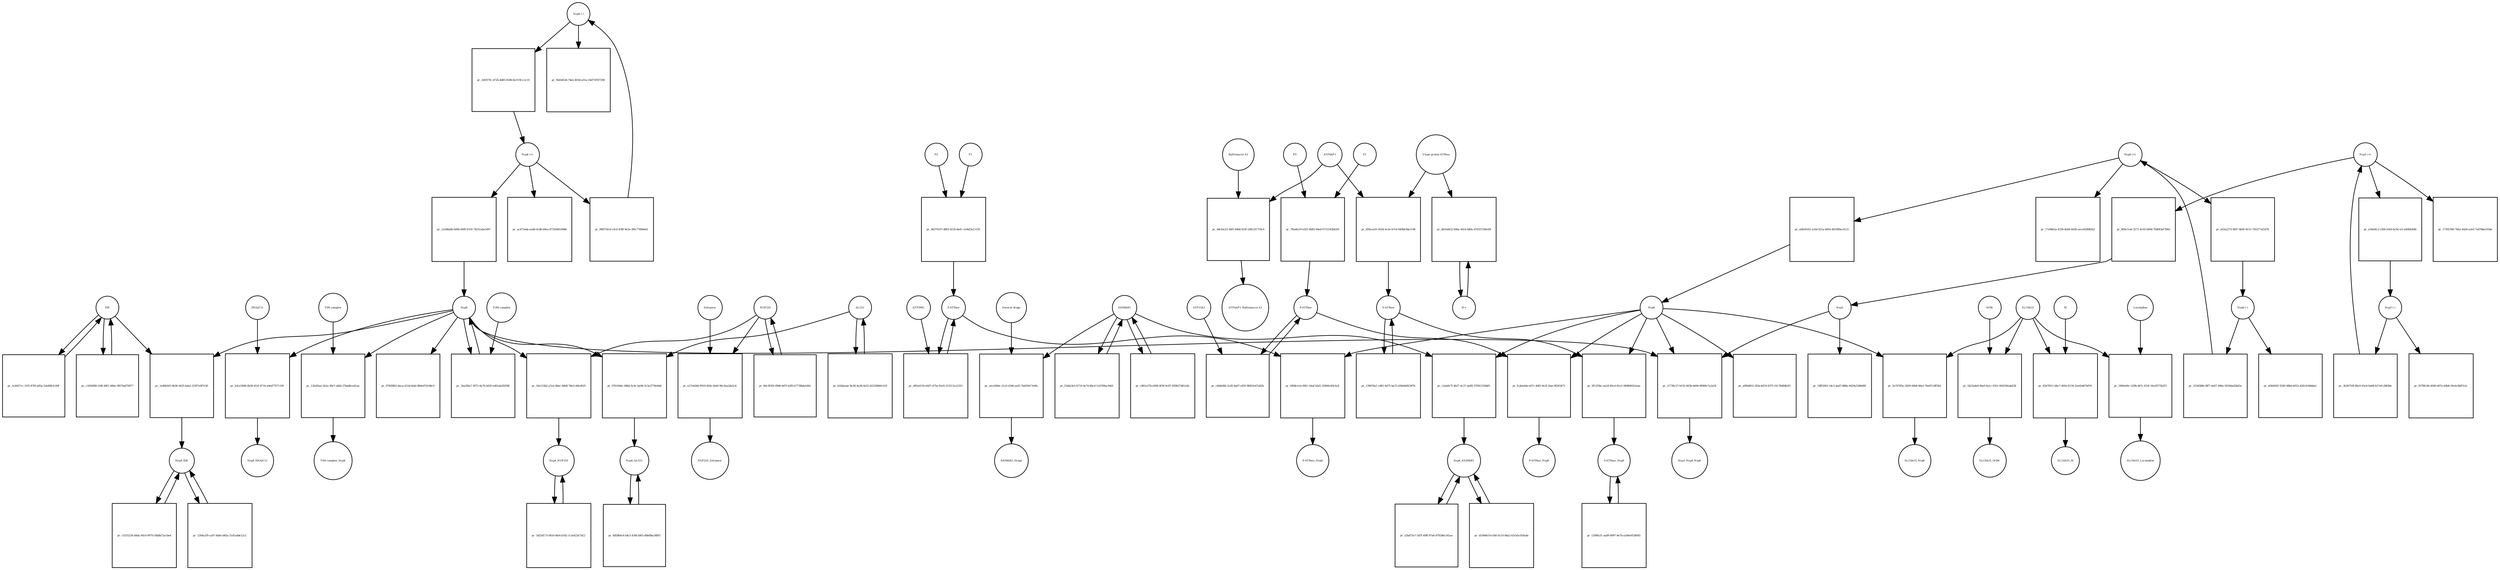 strict digraph  {
"Nsp4 (-)" [annotation=urn_miriam_pubmed_32353859, bipartite=0, cls="nucleic acid feature", fontsize=4, label="Nsp4 (-)", shape=circle];
"pr_3d5f37fc-d72b-4d85-8186-be315fcc2c16" [annotation="", bipartite=1, cls=process, fontsize=4, label="pr_3d5f37fc-d72b-4d85-8186-be315fcc2c16", shape=square];
"Nsp4 (+)" [annotation=urn_miriam_pubmed_32353859, bipartite=0, cls="nucleic acid feature", fontsize=4, label="Nsp4 (+)", shape=circle];
"pr_1e5d8a8b-b09d-440f-b7e0-7453caba1d97" [annotation="", bipartite=1, cls=process, fontsize=4, label="pr_1e5d8a8b-b09d-440f-b7e0-7453caba1d97", shape=square];
Nsp4 [annotation="urn_miriam_ncbiprotein_BCD58761|urn_miriam_taxonomy_2697049", bipartite=0, cls=macromolecule, fontsize=4, label=Nsp4, shape=circle];
"pr_0782f862-daca-412d-bfab-9b0e474198c9" [annotation="", bipartite=1, cls=process, fontsize=4, label="pr_0782f862-daca-412d-bfab-9b0e474198c9", shape=square];
"pr_ac473ada-eed6-4cdb-b9ea-87330461068d" [annotation="", bipartite=1, cls=process, fontsize=4, label="pr_ac473ada-eed6-4cdb-b9ea-87330461068d", shape=square];
"pr_1e46b505-0b36-4435-bda2-333f7e9f7e50" [annotation="", bipartite=1, cls=process, fontsize=4, label="pr_1e46b505-0b36-4435-bda2-333f7e9f7e50", shape=square];
IDE [annotation="urn_miriam_uniprot_P14735|urn_miriam_pubmed_32353859|urn_miriam_doi_10.1210%2Fmend-4-8-1125|urn_miriam_taxonomy_10116", bipartite=0, cls=macromolecule, fontsize=4, label=IDE, shape=circle];
Nsp4_IDE [annotation="", bipartite=0, cls=complex, fontsize=4, label=Nsp4_IDE, shape=circle];
"pr_1264a1f9-ca97-4b0e-b85a-31d1adde12c2" [annotation="", bipartite=1, cls=process, fontsize=4, label="pr_1264a1f9-ca97-4b0e-b85a-31d1adde12c2", shape=square];
"pr_16e133b2-a7ea-48ec-8d08-78e1c48cd625" [annotation="", bipartite=1, cls=process, fontsize=4, label="pr_16e133b2-a7ea-48ec-8d08-78e1c48cd625", shape=square];
NUP210 [annotation="urn_miriam_uniprot_Q8TEM1|urn_miriam_pubmed_14517331", bipartite=0, cls=macromolecule, fontsize=4, label=NUP210, shape=circle];
Nsp4_NUP210 [annotation=urn_miriam_pubmed_14517331, bipartite=0, cls=complex, fontsize=4, label=Nsp4_NUP210, shape=circle];
"pr_c5555234-d4da-4414-9970-56b8b72e1be4" [annotation="", bipartite=1, cls=process, fontsize=4, label="pr_c5555234-d4da-4414-9970-56b8b72e1be4", shape=square];
"pr_b3ce5696-6b38-451f-8716-a9ed77071195" [annotation="", bipartite=1, cls=process, fontsize=4, label="pr_b3ce5696-6b38-451f-8716-a9ed77071195", shape=square];
DNAJC11 [annotation="urn_miriam_uniprot_Q9NVH1|urn_miriam_pubmed_32353859|urn_miriam_pubmed_25997101", bipartite=0, cls=macromolecule, fontsize=4, label=DNAJC11, shape=circle];
Nsp4_DNAJC11 [annotation="urn_miriam_pubmed_25997101|urn_miriam_pubmed_32353859", bipartite=0, cls=complex, fontsize=4, label=Nsp4_DNAJC11, shape=circle];
"pr_3d23d173-0416-4fe4-b542-1c5e423e7d12" [annotation="", bipartite=1, cls=process, fontsize=4, label="pr_3d23d173-0416-4fe4-b542-1c5e423e7d12", shape=square];
"pr_076164dc-088a-4c4c-be06-3c3a3778e9dd" [annotation="", bipartite=1, cls=process, fontsize=4, label="pr_076164dc-088a-4c4c-be06-3c3a3778e9dd", shape=square];
ALG11 [annotation="urn_miriam_uniprot_Q2TAA5|urn_miriam_pubmed_20080937", bipartite=0, cls=macromolecule, fontsize=4, label=ALG11, shape=circle];
Nsp4_ALG11 [annotation=urn_miriam_pubmed_20080937, bipartite=0, cls=complex, fontsize=4, label=Nsp4_ALG11, shape=circle];
"pr_9987341d-c4cd-438f-9a3e-3f6c7789de62" [annotation="", bipartite=1, cls=process, fontsize=4, label="pr_9987341d-c4cd-438f-9a3e-3f6c7789de62", shape=square];
"pr_f6d3d52b-74ee-403d-a51a-1bd71f937206" [annotation="", bipartite=1, cls=process, fontsize=4, label="pr_f6d3d52b-74ee-403d-a51a-1bd71f937206", shape=square];
"Nsp6 (-)" [annotation=urn_miriam_pubmed_32353859, bipartite=0, cls="nucleic acid feature", fontsize=4, label="Nsp6 (-)", shape=circle];
"pr_3234589e-8ff7-4a67-996a-59344ad2845a" [annotation="", bipartite=1, cls=process, fontsize=4, label="pr_3234589e-8ff7-4a67-996a-59344ad2845a", shape=square];
"Nsp6 (+)" [annotation=urn_miriam_pubmed_32353859, bipartite=0, cls="nucleic acid feature", fontsize=4, label="Nsp6 (+)", shape=circle];
"pr_a0b54162-2c6d-421a-b854-483389ac4121" [annotation="", bipartite=1, cls=process, fontsize=4, label="pr_a0b54162-2c6d-421a-b854-483389ac4121", shape=square];
Nsp6 [annotation="urn_miriam_taxonomy_2697049|urn_miriam_pubmed_32353859", bipartite=0, cls=macromolecule, fontsize=4, label=Nsp6, shape=circle];
"pr_af89d055-3f2b-4d7d-9375-10c78d84b2f1" [annotation="", bipartite=1, cls=process, fontsize=4, label="pr_af89d055-3f2b-4d7d-9375-10c78d84b2f1", shape=square];
"pr_17e9b62a-4339-4a84-b028-aece928082b2" [annotation="", bipartite=1, cls=process, fontsize=4, label="pr_17e9b62a-4339-4a84-b028-aece928082b2", shape=square];
"pr_0908ce2e-095c-44af-b5d1-20606c69c4c8" [annotation="", bipartite=1, cls=process, fontsize=4, label="pr_0908ce2e-095c-44af-b5d1-20606c69c4c8", shape=square];
"F-ATPase" [annotation=urn_miriam_uniprot_O75964, bipartite=0, cls=complex, fontsize=4, label="F-ATPase", shape=circle];
"F-ATPase_Nsp6" [annotation="", bipartite=0, cls=complex, fontsize=4, label="F-ATPase_Nsp6", shape=circle];
"pr_fcdee6da-e07c-48f2-9e2f-1bac38303471" [annotation="", bipartite=1, cls=process, fontsize=4, label="pr_fcdee6da-e07c-48f2-9e2f-1bac38303471", shape=square];
"P-ATPase" [annotation="", bipartite=0, cls=complex, fontsize=4, label="P-ATPase", shape=circle];
"P-ATPase_Nsp6" [annotation="", bipartite=0, cls=complex, fontsize=4, label="P-ATPase_Nsp6", shape=circle];
"pr_c5addc7f-4b27-4c37-ab49-370913336df1" [annotation="", bipartite=1, cls=process, fontsize=4, label="pr_c5addc7f-4b27-4c37-ab49-370913336df1", shape=square];
SIGMAR1 [annotation="urn_miriam_uniprot_Q99720|urn_miriam_doi_10.1074%2Fjbc.272.43.27107|urn_miriam_pubmed_32353859|urn_miriam_pubmed_10406945", bipartite=0, cls=macromolecule, fontsize=4, label=SIGMAR1, shape=circle];
Nsp6_SIGMAR1 [annotation=urn_miriam_pubmed_10406945, bipartite=0, cls=complex, fontsize=4, label=Nsp6_SIGMAR1, shape=circle];
"pr_d199d419-e540-4110-b6a2-63cb5c054ade" [annotation="", bipartite=1, cls=process, fontsize=4, label="pr_d199d419-e540-4110-b6a2-63cb5c054ade", shape=square];
"pr_0f11f5bc-aa24-40cd-91e3-3898081b1eae" [annotation="", bipartite=1, cls=process, fontsize=4, label="pr_0f11f5bc-aa24-40cd-91e3-3898081b1eae", shape=square];
"V-ATPase" [annotation=urn_miriam_uniprot_Q15904, bipartite=0, cls=complex, fontsize=4, label="V-ATPase", shape=circle];
"V-ATPase_Nsp6" [annotation=urn_miriam_uniprot_Q15904, bipartite=0, cls=complex, fontsize=4, label="V-ATPase_Nsp6", shape=circle];
"pr_a03a2275-8fd7-4b95-9c51-765277af247b" [annotation="", bipartite=1, cls=process, fontsize=4, label="pr_a03a2275-8fd7-4b95-9c51-765277af247b", shape=square];
"pr_a0bf445f-3240-48bd-b052-420c0c9ddda1" [annotation="", bipartite=1, cls=process, fontsize=4, label="pr_a0bf445f-3240-48bd-b052-420c0c9ddda1", shape=square];
"pr_12fe83aa-561a-49e7-abfd-37badbced1aa" [annotation="", bipartite=1, cls=process, fontsize=4, label="pr_12fe83aa-561a-49e7-abfd-37badbced1aa", shape=square];
"TIM complex" [annotation="", bipartite=0, cls=complex, fontsize=4, label="TIM complex", shape=circle];
"TIM complex_Nsp4" [annotation=urn_miriam_pubmed_32353859, bipartite=0, cls=complex, fontsize=4, label="TIM complex_Nsp4", shape=circle];
"pr_3cb927cc-31f5-47f0-a85a-2ab49fcfc69f" [annotation="", bipartite=1, cls=process, fontsize=4, label="pr_3cb927cc-31f5-47f0-a85a-2ab49fcfc69f", shape=square];
"Nsp3 (-)" [annotation=urn_miriam_pubmed_32353859, bipartite=0, cls="nucleic acid feature", fontsize=4, label="Nsp3 (-)", shape=circle];
"pr_2b38750f-8bc0-45e4-be68-b57efc2983be" [annotation="", bipartite=1, cls=process, fontsize=4, label="pr_2b38750f-8bc0-45e4-be68-b57efc2983be", shape=square];
"Nsp3 (+)" [annotation=urn_miriam_pubmed_32353859, bipartite=0, cls="nucleic acid feature", fontsize=4, label="Nsp3 (+)", shape=circle];
"pr_a54e6fc2-cfd4-43e0-bc9e-a1ce40fde846" [annotation="", bipartite=1, cls=process, fontsize=4, label="pr_a54e6fc2-cfd4-43e0-bc9e-a1ce40fde846", shape=square];
"pr_8f9e11e6-2271-4c03-b09d-7b4683ef766d" [annotation="", bipartite=1, cls=process, fontsize=4, label="pr_8f9e11e6-2271-4c03-b09d-7b4683ef766d", shape=square];
Nsp3 [annotation="urn_miriam_taxonomy_2697049|urn_miriam_pubmed_32353859", bipartite=0, cls=macromolecule, fontsize=4, label=Nsp3, shape=circle];
"pr_9378fc06-4049-407a-b9b8-59c6c6687e2c" [annotation="", bipartite=1, cls=process, fontsize=4, label="pr_9378fc06-4049-407a-b9b8-59c6c6687e2c", shape=square];
"pr_17391566-7bb2-4426-a3e0-7ed76be103de" [annotation="", bipartite=1, cls=process, fontsize=4, label="pr_17391566-7bb2-4426-a3e0-7ed76be103de", shape=square];
"pr_18ff2003-1dc5-4ad7-888a-9d29a3280d80" [annotation="", bipartite=1, cls=process, fontsize=4, label="pr_18ff2003-1dc5-4ad7-888a-9d29a3280d80", shape=square];
"pr_21730c27-b102-483b-b606-8f089c7a2a54" [annotation="", bipartite=1, cls=process, fontsize=4, label="pr_21730c27-b102-483b-b606-8f089c7a2a54", shape=square];
Nsp3_Nsp4_Nsp6 [annotation="urn_miriam_pubmed_32353859|urn_miriam_pubmed_29128390|urn_miriam_doi_10.1016%2Fj.virol.2017.07.019|urn_miriam_taxonomy_694009", bipartite=0, cls=complex, fontsize=4, label=Nsp3_Nsp4_Nsp6, shape=circle];
"pr_e27e6266-9918-464c-8ebf-90c3ea2da5c6" [annotation="", bipartite=1, cls=process, fontsize=4, label="pr_e27e6266-9918-464c-8ebf-90c3ea2da5c6", shape=square];
Selinexor [annotation=urn_miriam_pubmed_32353859, bipartite=0, cls="simple chemical", fontsize=4, label=Selinexor, shape=circle];
NUP210_Selinexor [annotation=urn_miriam_pubmed_32353859, bipartite=0, cls=complex, fontsize=4, label=NUP210_Selinexor, shape=circle];
"pr_5e76785e-2829-44b8-90a3-7be87c0ff5b5" [annotation="", bipartite=1, cls=process, fontsize=4, label="pr_5e76785e-2829-44b8-90a3-7be87c0ff5b5", shape=square];
SLC6A15 [annotation="urn_miriam_pubmed_32353859|urn_miriam_uniprot_Q8IY34", bipartite=0, cls=macromolecule, fontsize=4, label=SLC6A15, shape=circle];
SLC6A15_Nsp6 [annotation=urn_miriam_pubmed_32353859, bipartite=0, cls=complex, fontsize=4, label=SLC6A15_Nsp6, shape=circle];
"pr_5423ede0-fbe0-4a1c-9351-604336edaf28" [annotation="", bipartite=1, cls=process, fontsize=4, label="pr_5423ede0-fbe0-4a1c-9351-604336edaf28", shape=square];
Orf9c [annotation=urn_miriam_taxonomy_2697049, bipartite=0, cls=macromolecule, fontsize=4, label=Orf9c, shape=circle];
SLC6A15_Orf9c [annotation=urn_miriam_pubmed_32353859, bipartite=0, cls=complex, fontsize=4, label=SLC6A15_Orf9c, shape=circle];
"pr_62b7f011-6bc7-495e-8134-2ee45d47b076" [annotation="", bipartite=1, cls=process, fontsize=4, label="pr_62b7f011-6bc7-495e-8134-2ee45d47b076", shape=square];
M [annotation=urn_miriam_taxonomy_2697049, bipartite=0, cls=macromolecule, fontsize=4, label=M, shape=circle];
SLC6A15_M [annotation=urn_miriam_pubmed_32353859, bipartite=0, cls=complex, fontsize=4, label=SLC6A15_M, shape=circle];
"pr_1800e00c-229b-467c-833f-16e2f575b2f3" [annotation="", bipartite=1, cls=process, fontsize=4, label="pr_1800e00c-229b-467c-833f-16e2f575b2f3", shape=square];
Loratadine [annotation=urn_miriam_pubmed_123134323, bipartite=0, cls="simple chemical", fontsize=4, label=Loratadine, shape=circle];
SLC6A15_Loratadine [annotation="", bipartite=0, cls=complex, fontsize=4, label=SLC6A15_Loratadine, shape=circle];
ATP6AP1 [annotation="urn_miriam_uniprot_Q15904|urn_miriam_pubmed_27231034", bipartite=0, cls=macromolecule, fontsize=4, label=ATP6AP1, shape=circle];
"pr_48cfee23-3bf5-448d-925f-24812f1754c4" [annotation="", bipartite=1, cls=process, fontsize=4, label="pr_48cfee23-3bf5-448d-925f-24812f1754c4", shape=square];
"Bafilomycin A1" [annotation="", bipartite=0, cls="simple chemical", fontsize=4, label="Bafilomycin A1", shape=circle];
"ATP6AP1_Bafilomycin A1" [annotation="", bipartite=0, cls=complex, fontsize=4, label="ATP6AP1_Bafilomycin A1", shape=circle];
"Several drugs" [annotation="", bipartite=0, cls="simple chemical", fontsize=4, label="Several drugs", shape=circle];
"pr_eece09dc-21c0-4346-aaf3-7bd29417e6fa" [annotation="", bipartite=1, cls=process, fontsize=4, label="pr_eece09dc-21c0-4346-aaf3-7bd29417e6fa", shape=square];
SIGMAR1_Drugs [annotation=urn_miriam_pubmed_32353859, bipartite=0, cls=complex, fontsize=4, label=SIGMAR1_Drugs, shape=circle];
"pr_1ba2f6a7-3072-4a70-b020-ed01ab202f48" [annotation="", bipartite=1, cls=process, fontsize=4, label="pr_1ba2f6a7-3072-4a70-b020-ed01ab202f48", shape=square];
"TOM complex" [annotation="", bipartite=0, cls=complex, fontsize=4, label="TOM complex", shape=circle];
ATP13A3 [annotation=urn_miriam_uniprot_Q9H7F0, bipartite=0, cls=macromolecule, fontsize=4, label=ATP13A3, shape=circle];
"pr_cbfda9fd-2cd5-4a67-a92f-98451e67a82b" [annotation="", bipartite=1, cls=process, fontsize=4, label="pr_cbfda9fd-2cd5-4a67-a92f-98451e67a82b", shape=square];
P1 [annotation="", bipartite=0, cls=complex, fontsize=4, label=P1, shape=circle];
"pr_7f6a8a19-e925-4b83-94ed-0731243b41f9" [annotation="", bipartite=1, cls=process, fontsize=4, label="pr_7f6a8a19-e925-4b83-94ed-0731243b41f9", shape=square];
P0 [annotation="", bipartite=0, cls=complex, fontsize=4, label=P0, shape=circle];
"pr_8dc3f303-f998-4d7f-b2f0-b7778bda540c" [annotation="", bipartite=1, cls=process, fontsize=4, label="pr_8dc3f303-f998-4d7f-b2f0-b7778bda540c", shape=square];
"pr_c1856f88-194f-48f1-9d6e-3f670a676977" [annotation="", bipartite=1, cls=process, fontsize=4, label="pr_c1856f88-194f-48f1-9d6e-3f670a676977", shape=square];
"pr_f1d4a3a5-6710-4e74-8bcd-51d789ac94d1" [annotation="", bipartite=1, cls=process, fontsize=4, label="pr_f1d4a3a5-6710-4e74-8bcd-51d789ac94d1", shape=square];
"pr_c861e27b-e906-4f39-9c87-839b57481a5b" [annotation="", bipartite=1, cls=process, fontsize=4, label="pr_c861e27b-e906-4f39-9c87-839b57481a5b", shape=square];
"pr_a5bd75e7-5d7f-49ff-97a0-87924bc541ae" [annotation="", bipartite=1, cls=process, fontsize=4, label="pr_a5bd75e7-5d7f-49ff-97a0-87924bc541ae", shape=square];
"pr_8d58b4c4-b4c5-434f-b9f3-d0bf8ba38f65" [annotation="", bipartite=1, cls=process, fontsize=4, label="pr_8d58b4c4-b4c5-434f-b9f3-d0bf8ba38f65", shape=square];
"pr_b1b0aeae-8e38-4a38-8a55-b52348b61419" [annotation="", bipartite=1, cls=process, fontsize=4, label="pr_b1b0aeae-8e38-4a38-8a55-b52348b61419", shape=square];
"H+" [annotation="urn_miriam_obo.chebi_CHEBI%3A15378", bipartite=0, cls="simple chemical", fontsize=4, label="H+", shape=circle];
"pr_db10d432-646a-4414-b80a-47d337340c84" [annotation="", bipartite=1, cls=process, fontsize=4, label="pr_db10d432-646a-4414-b80a-47d337340c84", shape=square];
"V-type proton ATPase" [annotation="urn_miriam_obo.go_GO%3A0046611", bipartite=0, cls=complex, fontsize=4, label="V-type proton ATPase", shape=circle];
"pr_d59cea55-916d-4c2e-b7c6-940b63ba1c98" [annotation="", bipartite=1, cls=process, fontsize=4, label="pr_d59cea55-916d-4c2e-b7c6-940b63ba1c98", shape=square];
"pr_139978a1-cd81-4d75-ba72-43b64682387b" [annotation="", bipartite=1, cls=process, fontsize=4, label="pr_139978a1-cd81-4d75-ba72-43b64682387b", shape=square];
"pr_1290fe31-aad9-4997-9e7b-a500e9538045" [annotation="", bipartite=1, cls=process, fontsize=4, label="pr_1290fe31-aad9-4997-9e7b-a500e9538045", shape=square];
ATP5MG [annotation=urn_miriam_uniprot_O75964, bipartite=0, cls=macromolecule, fontsize=4, label=ATP5MG, shape=circle];
"pr_d85ed11b-e607-475e-81e0-213513ca1551" [annotation="", bipartite=1, cls=process, fontsize=4, label="pr_d85ed11b-e607-475e-81e0-213513ca1551", shape=square];
F1 [annotation="", bipartite=0, cls=complex, fontsize=4, label=F1, shape=circle];
"pr_d4370337-d863-421b-8a41-1e9af2a11159" [annotation="", bipartite=1, cls=process, fontsize=4, label="pr_d4370337-d863-421b-8a41-1e9af2a11159", shape=square];
F0 [annotation="", bipartite=0, cls=complex, fontsize=4, label=F0, shape=circle];
"Nsp4 (-)" -> "pr_3d5f37fc-d72b-4d85-8186-be315fcc2c16"  [annotation="", interaction_type=consumption];
"Nsp4 (-)" -> "pr_f6d3d52b-74ee-403d-a51a-1bd71f937206"  [annotation="", interaction_type=consumption];
"pr_3d5f37fc-d72b-4d85-8186-be315fcc2c16" -> "Nsp4 (+)"  [annotation="", interaction_type=production];
"Nsp4 (+)" -> "pr_1e5d8a8b-b09d-440f-b7e0-7453caba1d97"  [annotation="", interaction_type=consumption];
"Nsp4 (+)" -> "pr_ac473ada-eed6-4cdb-b9ea-87330461068d"  [annotation="", interaction_type=consumption];
"Nsp4 (+)" -> "pr_9987341d-c4cd-438f-9a3e-3f6c7789de62"  [annotation="", interaction_type=consumption];
"pr_1e5d8a8b-b09d-440f-b7e0-7453caba1d97" -> Nsp4  [annotation="", interaction_type=production];
Nsp4 -> "pr_0782f862-daca-412d-bfab-9b0e474198c9"  [annotation="", interaction_type=consumption];
Nsp4 -> "pr_1e46b505-0b36-4435-bda2-333f7e9f7e50"  [annotation="", interaction_type=consumption];
Nsp4 -> "pr_16e133b2-a7ea-48ec-8d08-78e1c48cd625"  [annotation="", interaction_type=consumption];
Nsp4 -> "pr_b3ce5696-6b38-451f-8716-a9ed77071195"  [annotation="", interaction_type=consumption];
Nsp4 -> "pr_076164dc-088a-4c4c-be06-3c3a3778e9dd"  [annotation="", interaction_type=consumption];
Nsp4 -> "pr_12fe83aa-561a-49e7-abfd-37badbced1aa"  [annotation="", interaction_type=consumption];
Nsp4 -> "pr_21730c27-b102-483b-b606-8f089c7a2a54"  [annotation="", interaction_type=consumption];
Nsp4 -> "pr_1ba2f6a7-3072-4a70-b020-ed01ab202f48"  [annotation="", interaction_type=consumption];
"pr_1e46b505-0b36-4435-bda2-333f7e9f7e50" -> Nsp4_IDE  [annotation="", interaction_type=production];
IDE -> "pr_1e46b505-0b36-4435-bda2-333f7e9f7e50"  [annotation="", interaction_type=consumption];
IDE -> "pr_3cb927cc-31f5-47f0-a85a-2ab49fcfc69f"  [annotation="", interaction_type=consumption];
IDE -> "pr_c1856f88-194f-48f1-9d6e-3f670a676977"  [annotation="", interaction_type=consumption];
Nsp4_IDE -> "pr_1264a1f9-ca97-4b0e-b85a-31d1adde12c2"  [annotation="", interaction_type=consumption];
Nsp4_IDE -> "pr_c5555234-d4da-4414-9970-56b8b72e1be4"  [annotation="", interaction_type=consumption];
"pr_1264a1f9-ca97-4b0e-b85a-31d1adde12c2" -> Nsp4_IDE  [annotation="", interaction_type=production];
"pr_16e133b2-a7ea-48ec-8d08-78e1c48cd625" -> Nsp4_NUP210  [annotation="", interaction_type=production];
NUP210 -> "pr_16e133b2-a7ea-48ec-8d08-78e1c48cd625"  [annotation="", interaction_type=consumption];
NUP210 -> "pr_e27e6266-9918-464c-8ebf-90c3ea2da5c6"  [annotation="", interaction_type=consumption];
NUP210 -> "pr_8dc3f303-f998-4d7f-b2f0-b7778bda540c"  [annotation="", interaction_type=consumption];
Nsp4_NUP210 -> "pr_3d23d173-0416-4fe4-b542-1c5e423e7d12"  [annotation="", interaction_type=consumption];
"pr_c5555234-d4da-4414-9970-56b8b72e1be4" -> Nsp4_IDE  [annotation="", interaction_type=production];
"pr_b3ce5696-6b38-451f-8716-a9ed77071195" -> Nsp4_DNAJC11  [annotation="", interaction_type=production];
DNAJC11 -> "pr_b3ce5696-6b38-451f-8716-a9ed77071195"  [annotation="", interaction_type=consumption];
"pr_3d23d173-0416-4fe4-b542-1c5e423e7d12" -> Nsp4_NUP210  [annotation="", interaction_type=production];
"pr_076164dc-088a-4c4c-be06-3c3a3778e9dd" -> Nsp4_ALG11  [annotation="", interaction_type=production];
ALG11 -> "pr_076164dc-088a-4c4c-be06-3c3a3778e9dd"  [annotation="", interaction_type=consumption];
ALG11 -> "pr_b1b0aeae-8e38-4a38-8a55-b52348b61419"  [annotation="", interaction_type=consumption];
Nsp4_ALG11 -> "pr_8d58b4c4-b4c5-434f-b9f3-d0bf8ba38f65"  [annotation="", interaction_type=consumption];
"pr_9987341d-c4cd-438f-9a3e-3f6c7789de62" -> "Nsp4 (-)"  [annotation="", interaction_type=production];
"Nsp6 (-)" -> "pr_3234589e-8ff7-4a67-996a-59344ad2845a"  [annotation="", interaction_type=consumption];
"Nsp6 (-)" -> "pr_a0bf445f-3240-48bd-b052-420c0c9ddda1"  [annotation="", interaction_type=consumption];
"pr_3234589e-8ff7-4a67-996a-59344ad2845a" -> "Nsp6 (+)"  [annotation="", interaction_type=production];
"Nsp6 (+)" -> "pr_a0b54162-2c6d-421a-b854-483389ac4121"  [annotation="", interaction_type=consumption];
"Nsp6 (+)" -> "pr_17e9b62a-4339-4a84-b028-aece928082b2"  [annotation="", interaction_type=consumption];
"Nsp6 (+)" -> "pr_a03a2275-8fd7-4b95-9c51-765277af247b"  [annotation="", interaction_type=consumption];
"pr_a0b54162-2c6d-421a-b854-483389ac4121" -> Nsp6  [annotation="", interaction_type=production];
Nsp6 -> "pr_af89d055-3f2b-4d7d-9375-10c78d84b2f1"  [annotation="", interaction_type=consumption];
Nsp6 -> "pr_0908ce2e-095c-44af-b5d1-20606c69c4c8"  [annotation="", interaction_type=consumption];
Nsp6 -> "pr_fcdee6da-e07c-48f2-9e2f-1bac38303471"  [annotation="", interaction_type=consumption];
Nsp6 -> "pr_c5addc7f-4b27-4c37-ab49-370913336df1"  [annotation="", interaction_type=consumption];
Nsp6 -> "pr_0f11f5bc-aa24-40cd-91e3-3898081b1eae"  [annotation="", interaction_type=consumption];
Nsp6 -> "pr_21730c27-b102-483b-b606-8f089c7a2a54"  [annotation="", interaction_type=consumption];
Nsp6 -> "pr_5e76785e-2829-44b8-90a3-7be87c0ff5b5"  [annotation="", interaction_type=consumption];
"pr_0908ce2e-095c-44af-b5d1-20606c69c4c8" -> "F-ATPase_Nsp6"  [annotation="", interaction_type=production];
"F-ATPase" -> "pr_0908ce2e-095c-44af-b5d1-20606c69c4c8"  [annotation="", interaction_type=consumption];
"F-ATPase" -> "pr_d85ed11b-e607-475e-81e0-213513ca1551"  [annotation="", interaction_type=consumption];
"pr_fcdee6da-e07c-48f2-9e2f-1bac38303471" -> "P-ATPase_Nsp6"  [annotation="", interaction_type=production];
"P-ATPase" -> "pr_fcdee6da-e07c-48f2-9e2f-1bac38303471"  [annotation="", interaction_type=consumption];
"P-ATPase" -> "pr_cbfda9fd-2cd5-4a67-a92f-98451e67a82b"  [annotation="", interaction_type=consumption];
"pr_c5addc7f-4b27-4c37-ab49-370913336df1" -> Nsp6_SIGMAR1  [annotation="", interaction_type=production];
SIGMAR1 -> "pr_c5addc7f-4b27-4c37-ab49-370913336df1"  [annotation="", interaction_type=consumption];
SIGMAR1 -> "pr_eece09dc-21c0-4346-aaf3-7bd29417e6fa"  [annotation="", interaction_type=consumption];
SIGMAR1 -> "pr_f1d4a3a5-6710-4e74-8bcd-51d789ac94d1"  [annotation="", interaction_type=consumption];
SIGMAR1 -> "pr_c861e27b-e906-4f39-9c87-839b57481a5b"  [annotation="", interaction_type=consumption];
Nsp6_SIGMAR1 -> "pr_d199d419-e540-4110-b6a2-63cb5c054ade"  [annotation="", interaction_type=consumption];
Nsp6_SIGMAR1 -> "pr_a5bd75e7-5d7f-49ff-97a0-87924bc541ae"  [annotation="", interaction_type=consumption];
"pr_d199d419-e540-4110-b6a2-63cb5c054ade" -> Nsp6_SIGMAR1  [annotation="", interaction_type=production];
"pr_0f11f5bc-aa24-40cd-91e3-3898081b1eae" -> "V-ATPase_Nsp6"  [annotation="", interaction_type=production];
"V-ATPase" -> "pr_0f11f5bc-aa24-40cd-91e3-3898081b1eae"  [annotation="", interaction_type=consumption];
"V-ATPase" -> "pr_139978a1-cd81-4d75-ba72-43b64682387b"  [annotation="", interaction_type=consumption];
"V-ATPase_Nsp6" -> "pr_1290fe31-aad9-4997-9e7b-a500e9538045"  [annotation="", interaction_type=consumption];
"pr_a03a2275-8fd7-4b95-9c51-765277af247b" -> "Nsp6 (-)"  [annotation="", interaction_type=production];
"pr_12fe83aa-561a-49e7-abfd-37badbced1aa" -> "TIM complex_Nsp4"  [annotation="", interaction_type=production];
"TIM complex" -> "pr_12fe83aa-561a-49e7-abfd-37badbced1aa"  [annotation="", interaction_type=consumption];
"pr_3cb927cc-31f5-47f0-a85a-2ab49fcfc69f" -> IDE  [annotation="", interaction_type=production];
"Nsp3 (-)" -> "pr_2b38750f-8bc0-45e4-be68-b57efc2983be"  [annotation="", interaction_type=consumption];
"Nsp3 (-)" -> "pr_9378fc06-4049-407a-b9b8-59c6c6687e2c"  [annotation="", interaction_type=consumption];
"pr_2b38750f-8bc0-45e4-be68-b57efc2983be" -> "Nsp3 (+)"  [annotation="", interaction_type=production];
"Nsp3 (+)" -> "pr_a54e6fc2-cfd4-43e0-bc9e-a1ce40fde846"  [annotation="", interaction_type=consumption];
"Nsp3 (+)" -> "pr_8f9e11e6-2271-4c03-b09d-7b4683ef766d"  [annotation="", interaction_type=consumption];
"Nsp3 (+)" -> "pr_17391566-7bb2-4426-a3e0-7ed76be103de"  [annotation="", interaction_type=consumption];
"pr_a54e6fc2-cfd4-43e0-bc9e-a1ce40fde846" -> "Nsp3 (-)"  [annotation="", interaction_type=production];
"pr_8f9e11e6-2271-4c03-b09d-7b4683ef766d" -> Nsp3  [annotation="", interaction_type=production];
Nsp3 -> "pr_18ff2003-1dc5-4ad7-888a-9d29a3280d80"  [annotation="", interaction_type=consumption];
Nsp3 -> "pr_21730c27-b102-483b-b606-8f089c7a2a54"  [annotation="", interaction_type=consumption];
"pr_21730c27-b102-483b-b606-8f089c7a2a54" -> Nsp3_Nsp4_Nsp6  [annotation="", interaction_type=production];
"pr_e27e6266-9918-464c-8ebf-90c3ea2da5c6" -> NUP210_Selinexor  [annotation="", interaction_type=production];
Selinexor -> "pr_e27e6266-9918-464c-8ebf-90c3ea2da5c6"  [annotation="", interaction_type=consumption];
"pr_5e76785e-2829-44b8-90a3-7be87c0ff5b5" -> SLC6A15_Nsp6  [annotation="", interaction_type=production];
SLC6A15 -> "pr_5e76785e-2829-44b8-90a3-7be87c0ff5b5"  [annotation="", interaction_type=consumption];
SLC6A15 -> "pr_5423ede0-fbe0-4a1c-9351-604336edaf28"  [annotation="", interaction_type=consumption];
SLC6A15 -> "pr_62b7f011-6bc7-495e-8134-2ee45d47b076"  [annotation="", interaction_type=consumption];
SLC6A15 -> "pr_1800e00c-229b-467c-833f-16e2f575b2f3"  [annotation="", interaction_type=consumption];
"pr_5423ede0-fbe0-4a1c-9351-604336edaf28" -> SLC6A15_Orf9c  [annotation="", interaction_type=production];
Orf9c -> "pr_5423ede0-fbe0-4a1c-9351-604336edaf28"  [annotation="", interaction_type=consumption];
"pr_62b7f011-6bc7-495e-8134-2ee45d47b076" -> SLC6A15_M  [annotation="", interaction_type=production];
M -> "pr_62b7f011-6bc7-495e-8134-2ee45d47b076"  [annotation="", interaction_type=consumption];
"pr_1800e00c-229b-467c-833f-16e2f575b2f3" -> SLC6A15_Loratadine  [annotation="", interaction_type=production];
Loratadine -> "pr_1800e00c-229b-467c-833f-16e2f575b2f3"  [annotation="", interaction_type=consumption];
ATP6AP1 -> "pr_48cfee23-3bf5-448d-925f-24812f1754c4"  [annotation="", interaction_type=consumption];
ATP6AP1 -> "pr_d59cea55-916d-4c2e-b7c6-940b63ba1c98"  [annotation="", interaction_type=consumption];
"pr_48cfee23-3bf5-448d-925f-24812f1754c4" -> "ATP6AP1_Bafilomycin A1"  [annotation="", interaction_type=production];
"Bafilomycin A1" -> "pr_48cfee23-3bf5-448d-925f-24812f1754c4"  [annotation="", interaction_type=consumption];
"Several drugs" -> "pr_eece09dc-21c0-4346-aaf3-7bd29417e6fa"  [annotation="", interaction_type=consumption];
"pr_eece09dc-21c0-4346-aaf3-7bd29417e6fa" -> SIGMAR1_Drugs  [annotation="", interaction_type=production];
"pr_1ba2f6a7-3072-4a70-b020-ed01ab202f48" -> Nsp4  [annotation="", interaction_type=production];
"TOM complex" -> "pr_1ba2f6a7-3072-4a70-b020-ed01ab202f48"  [annotation="urn_miriam_pubmed_32353859|urn_miriam_taxonomy_2697049", interaction_type=stimulation];
ATP13A3 -> "pr_cbfda9fd-2cd5-4a67-a92f-98451e67a82b"  [annotation="", interaction_type=consumption];
"pr_cbfda9fd-2cd5-4a67-a92f-98451e67a82b" -> "P-ATPase"  [annotation="", interaction_type=production];
P1 -> "pr_7f6a8a19-e925-4b83-94ed-0731243b41f9"  [annotation="", interaction_type=consumption];
"pr_7f6a8a19-e925-4b83-94ed-0731243b41f9" -> "P-ATPase"  [annotation="", interaction_type=production];
P0 -> "pr_7f6a8a19-e925-4b83-94ed-0731243b41f9"  [annotation="", interaction_type=consumption];
"pr_8dc3f303-f998-4d7f-b2f0-b7778bda540c" -> NUP210  [annotation="", interaction_type=production];
"pr_c1856f88-194f-48f1-9d6e-3f670a676977" -> IDE  [annotation="", interaction_type=production];
"pr_f1d4a3a5-6710-4e74-8bcd-51d789ac94d1" -> SIGMAR1  [annotation="", interaction_type=production];
"pr_c861e27b-e906-4f39-9c87-839b57481a5b" -> SIGMAR1  [annotation="", interaction_type=production];
"pr_a5bd75e7-5d7f-49ff-97a0-87924bc541ae" -> Nsp6_SIGMAR1  [annotation="", interaction_type=production];
"pr_8d58b4c4-b4c5-434f-b9f3-d0bf8ba38f65" -> Nsp4_ALG11  [annotation="", interaction_type=production];
"pr_b1b0aeae-8e38-4a38-8a55-b52348b61419" -> ALG11  [annotation="", interaction_type=production];
"H+" -> "pr_db10d432-646a-4414-b80a-47d337340c84"  [annotation="", interaction_type=consumption];
"pr_db10d432-646a-4414-b80a-47d337340c84" -> "H+"  [annotation="", interaction_type=production];
"V-type proton ATPase" -> "pr_db10d432-646a-4414-b80a-47d337340c84"  [annotation=urn_miriam_pubmed_22335796, interaction_type=catalysis];
"V-type proton ATPase" -> "pr_d59cea55-916d-4c2e-b7c6-940b63ba1c98"  [annotation="", interaction_type=consumption];
"pr_d59cea55-916d-4c2e-b7c6-940b63ba1c98" -> "V-ATPase"  [annotation="", interaction_type=production];
"pr_139978a1-cd81-4d75-ba72-43b64682387b" -> "V-ATPase"  [annotation="", interaction_type=production];
"pr_1290fe31-aad9-4997-9e7b-a500e9538045" -> "V-ATPase_Nsp6"  [annotation="", interaction_type=production];
ATP5MG -> "pr_d85ed11b-e607-475e-81e0-213513ca1551"  [annotation="", interaction_type=consumption];
"pr_d85ed11b-e607-475e-81e0-213513ca1551" -> "F-ATPase"  [annotation="", interaction_type=production];
F1 -> "pr_d4370337-d863-421b-8a41-1e9af2a11159"  [annotation="", interaction_type=consumption];
"pr_d4370337-d863-421b-8a41-1e9af2a11159" -> "F-ATPase"  [annotation="", interaction_type=production];
F0 -> "pr_d4370337-d863-421b-8a41-1e9af2a11159"  [annotation="", interaction_type=consumption];
}
